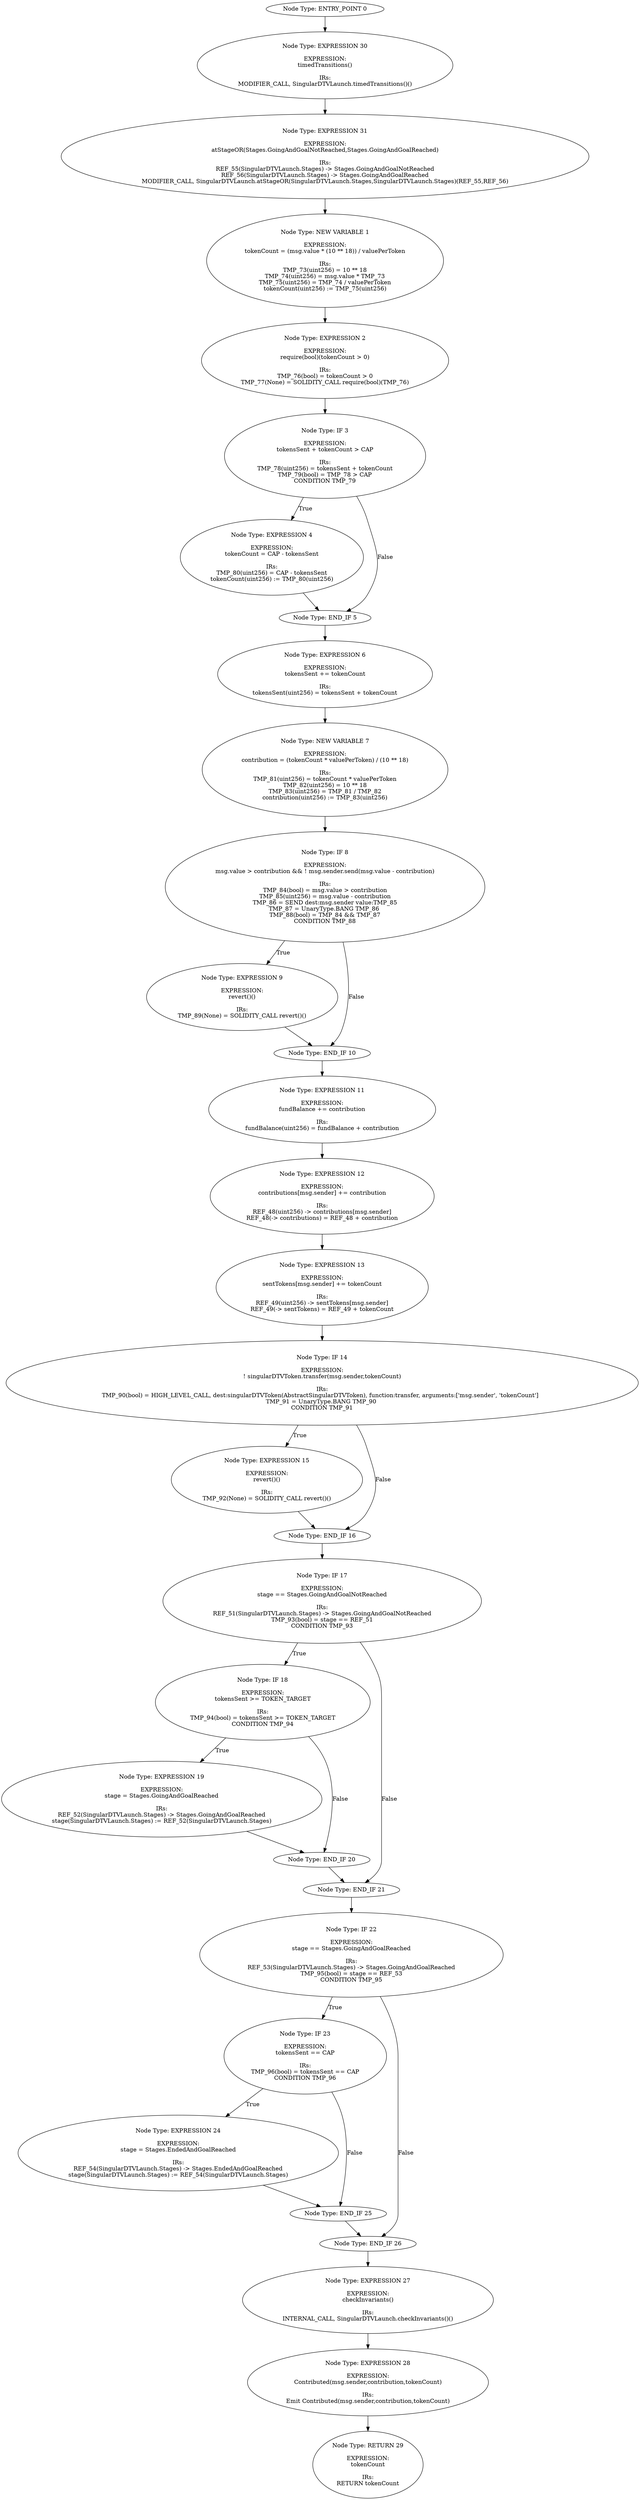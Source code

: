 digraph{
0[label="Node Type: ENTRY_POINT 0
"];
0->30;
1[label="Node Type: NEW VARIABLE 1

EXPRESSION:
tokenCount = (msg.value * (10 ** 18)) / valuePerToken

IRs:
TMP_73(uint256) = 10 ** 18
TMP_74(uint256) = msg.value * TMP_73
TMP_75(uint256) = TMP_74 / valuePerToken
tokenCount(uint256) := TMP_75(uint256)"];
1->2;
2[label="Node Type: EXPRESSION 2

EXPRESSION:
require(bool)(tokenCount > 0)

IRs:
TMP_76(bool) = tokenCount > 0
TMP_77(None) = SOLIDITY_CALL require(bool)(TMP_76)"];
2->3;
3[label="Node Type: IF 3

EXPRESSION:
tokensSent + tokenCount > CAP

IRs:
TMP_78(uint256) = tokensSent + tokenCount
TMP_79(bool) = TMP_78 > CAP
CONDITION TMP_79"];
3->4[label="True"];
3->5[label="False"];
4[label="Node Type: EXPRESSION 4

EXPRESSION:
tokenCount = CAP - tokensSent

IRs:
TMP_80(uint256) = CAP - tokensSent
tokenCount(uint256) := TMP_80(uint256)"];
4->5;
5[label="Node Type: END_IF 5
"];
5->6;
6[label="Node Type: EXPRESSION 6

EXPRESSION:
tokensSent += tokenCount

IRs:
tokensSent(uint256) = tokensSent + tokenCount"];
6->7;
7[label="Node Type: NEW VARIABLE 7

EXPRESSION:
contribution = (tokenCount * valuePerToken) / (10 ** 18)

IRs:
TMP_81(uint256) = tokenCount * valuePerToken
TMP_82(uint256) = 10 ** 18
TMP_83(uint256) = TMP_81 / TMP_82
contribution(uint256) := TMP_83(uint256)"];
7->8;
8[label="Node Type: IF 8

EXPRESSION:
msg.value > contribution && ! msg.sender.send(msg.value - contribution)

IRs:
TMP_84(bool) = msg.value > contribution
TMP_85(uint256) = msg.value - contribution
TMP_86 = SEND dest:msg.sender value:TMP_85
TMP_87 = UnaryType.BANG TMP_86 
TMP_88(bool) = TMP_84 && TMP_87
CONDITION TMP_88"];
8->9[label="True"];
8->10[label="False"];
9[label="Node Type: EXPRESSION 9

EXPRESSION:
revert()()

IRs:
TMP_89(None) = SOLIDITY_CALL revert()()"];
9->10;
10[label="Node Type: END_IF 10
"];
10->11;
11[label="Node Type: EXPRESSION 11

EXPRESSION:
fundBalance += contribution

IRs:
fundBalance(uint256) = fundBalance + contribution"];
11->12;
12[label="Node Type: EXPRESSION 12

EXPRESSION:
contributions[msg.sender] += contribution

IRs:
REF_48(uint256) -> contributions[msg.sender]
REF_48(-> contributions) = REF_48 + contribution"];
12->13;
13[label="Node Type: EXPRESSION 13

EXPRESSION:
sentTokens[msg.sender] += tokenCount

IRs:
REF_49(uint256) -> sentTokens[msg.sender]
REF_49(-> sentTokens) = REF_49 + tokenCount"];
13->14;
14[label="Node Type: IF 14

EXPRESSION:
! singularDTVToken.transfer(msg.sender,tokenCount)

IRs:
TMP_90(bool) = HIGH_LEVEL_CALL, dest:singularDTVToken(AbstractSingularDTVToken), function:transfer, arguments:['msg.sender', 'tokenCount']  
TMP_91 = UnaryType.BANG TMP_90 
CONDITION TMP_91"];
14->15[label="True"];
14->16[label="False"];
15[label="Node Type: EXPRESSION 15

EXPRESSION:
revert()()

IRs:
TMP_92(None) = SOLIDITY_CALL revert()()"];
15->16;
16[label="Node Type: END_IF 16
"];
16->17;
17[label="Node Type: IF 17

EXPRESSION:
stage == Stages.GoingAndGoalNotReached

IRs:
REF_51(SingularDTVLaunch.Stages) -> Stages.GoingAndGoalNotReached
TMP_93(bool) = stage == REF_51
CONDITION TMP_93"];
17->18[label="True"];
17->21[label="False"];
18[label="Node Type: IF 18

EXPRESSION:
tokensSent >= TOKEN_TARGET

IRs:
TMP_94(bool) = tokensSent >= TOKEN_TARGET
CONDITION TMP_94"];
18->19[label="True"];
18->20[label="False"];
19[label="Node Type: EXPRESSION 19

EXPRESSION:
stage = Stages.GoingAndGoalReached

IRs:
REF_52(SingularDTVLaunch.Stages) -> Stages.GoingAndGoalReached
stage(SingularDTVLaunch.Stages) := REF_52(SingularDTVLaunch.Stages)"];
19->20;
20[label="Node Type: END_IF 20
"];
20->21;
21[label="Node Type: END_IF 21
"];
21->22;
22[label="Node Type: IF 22

EXPRESSION:
stage == Stages.GoingAndGoalReached

IRs:
REF_53(SingularDTVLaunch.Stages) -> Stages.GoingAndGoalReached
TMP_95(bool) = stage == REF_53
CONDITION TMP_95"];
22->23[label="True"];
22->26[label="False"];
23[label="Node Type: IF 23

EXPRESSION:
tokensSent == CAP

IRs:
TMP_96(bool) = tokensSent == CAP
CONDITION TMP_96"];
23->24[label="True"];
23->25[label="False"];
24[label="Node Type: EXPRESSION 24

EXPRESSION:
stage = Stages.EndedAndGoalReached

IRs:
REF_54(SingularDTVLaunch.Stages) -> Stages.EndedAndGoalReached
stage(SingularDTVLaunch.Stages) := REF_54(SingularDTVLaunch.Stages)"];
24->25;
25[label="Node Type: END_IF 25
"];
25->26;
26[label="Node Type: END_IF 26
"];
26->27;
27[label="Node Type: EXPRESSION 27

EXPRESSION:
checkInvariants()

IRs:
INTERNAL_CALL, SingularDTVLaunch.checkInvariants()()"];
27->28;
28[label="Node Type: EXPRESSION 28

EXPRESSION:
Contributed(msg.sender,contribution,tokenCount)

IRs:
Emit Contributed(msg.sender,contribution,tokenCount)"];
28->29;
29[label="Node Type: RETURN 29

EXPRESSION:
tokenCount

IRs:
RETURN tokenCount"];
30[label="Node Type: EXPRESSION 30

EXPRESSION:
timedTransitions()

IRs:
MODIFIER_CALL, SingularDTVLaunch.timedTransitions()()"];
30->31;
31[label="Node Type: EXPRESSION 31

EXPRESSION:
atStageOR(Stages.GoingAndGoalNotReached,Stages.GoingAndGoalReached)

IRs:
REF_55(SingularDTVLaunch.Stages) -> Stages.GoingAndGoalNotReached
REF_56(SingularDTVLaunch.Stages) -> Stages.GoingAndGoalReached
MODIFIER_CALL, SingularDTVLaunch.atStageOR(SingularDTVLaunch.Stages,SingularDTVLaunch.Stages)(REF_55,REF_56)"];
31->1;
}
